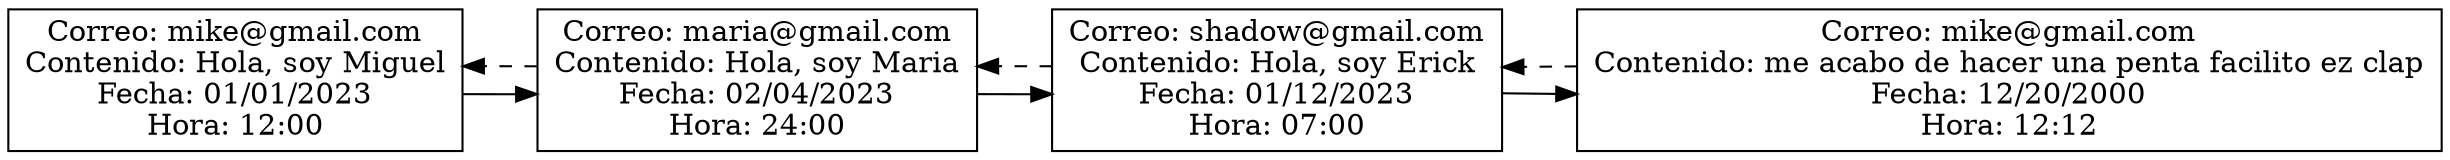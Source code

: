 digraph G {
node [shape=record];
rankdir=LR;
node0 [label="{Correo: mike@gmail.com\nContenido: Hola, soy Miguel\nFecha: 01/01/2023\nHora: 12:00}"];
node1 [label="{Correo: maria@gmail.com\nContenido: Hola, soy Maria\nFecha: 02/04/2023\nHora: 24:00}"];
node2 [label="{Correo: shadow@gmail.com\nContenido: Hola, soy Erick\nFecha: 01/12/2023\nHora: 07:00}"];
node3 [label="{Correo: mike@gmail.com\nContenido: me acabo de hacer una penta facilito ez clap\nFecha: 12/20/2000\nHora: 12:12}"];
node0 -> node1;
node1 -> node2;
node1 -> node0 [style=dashed];
node2 -> node3;
node2 -> node1 [style=dashed];
node3 -> node2 [style=dashed];
}
